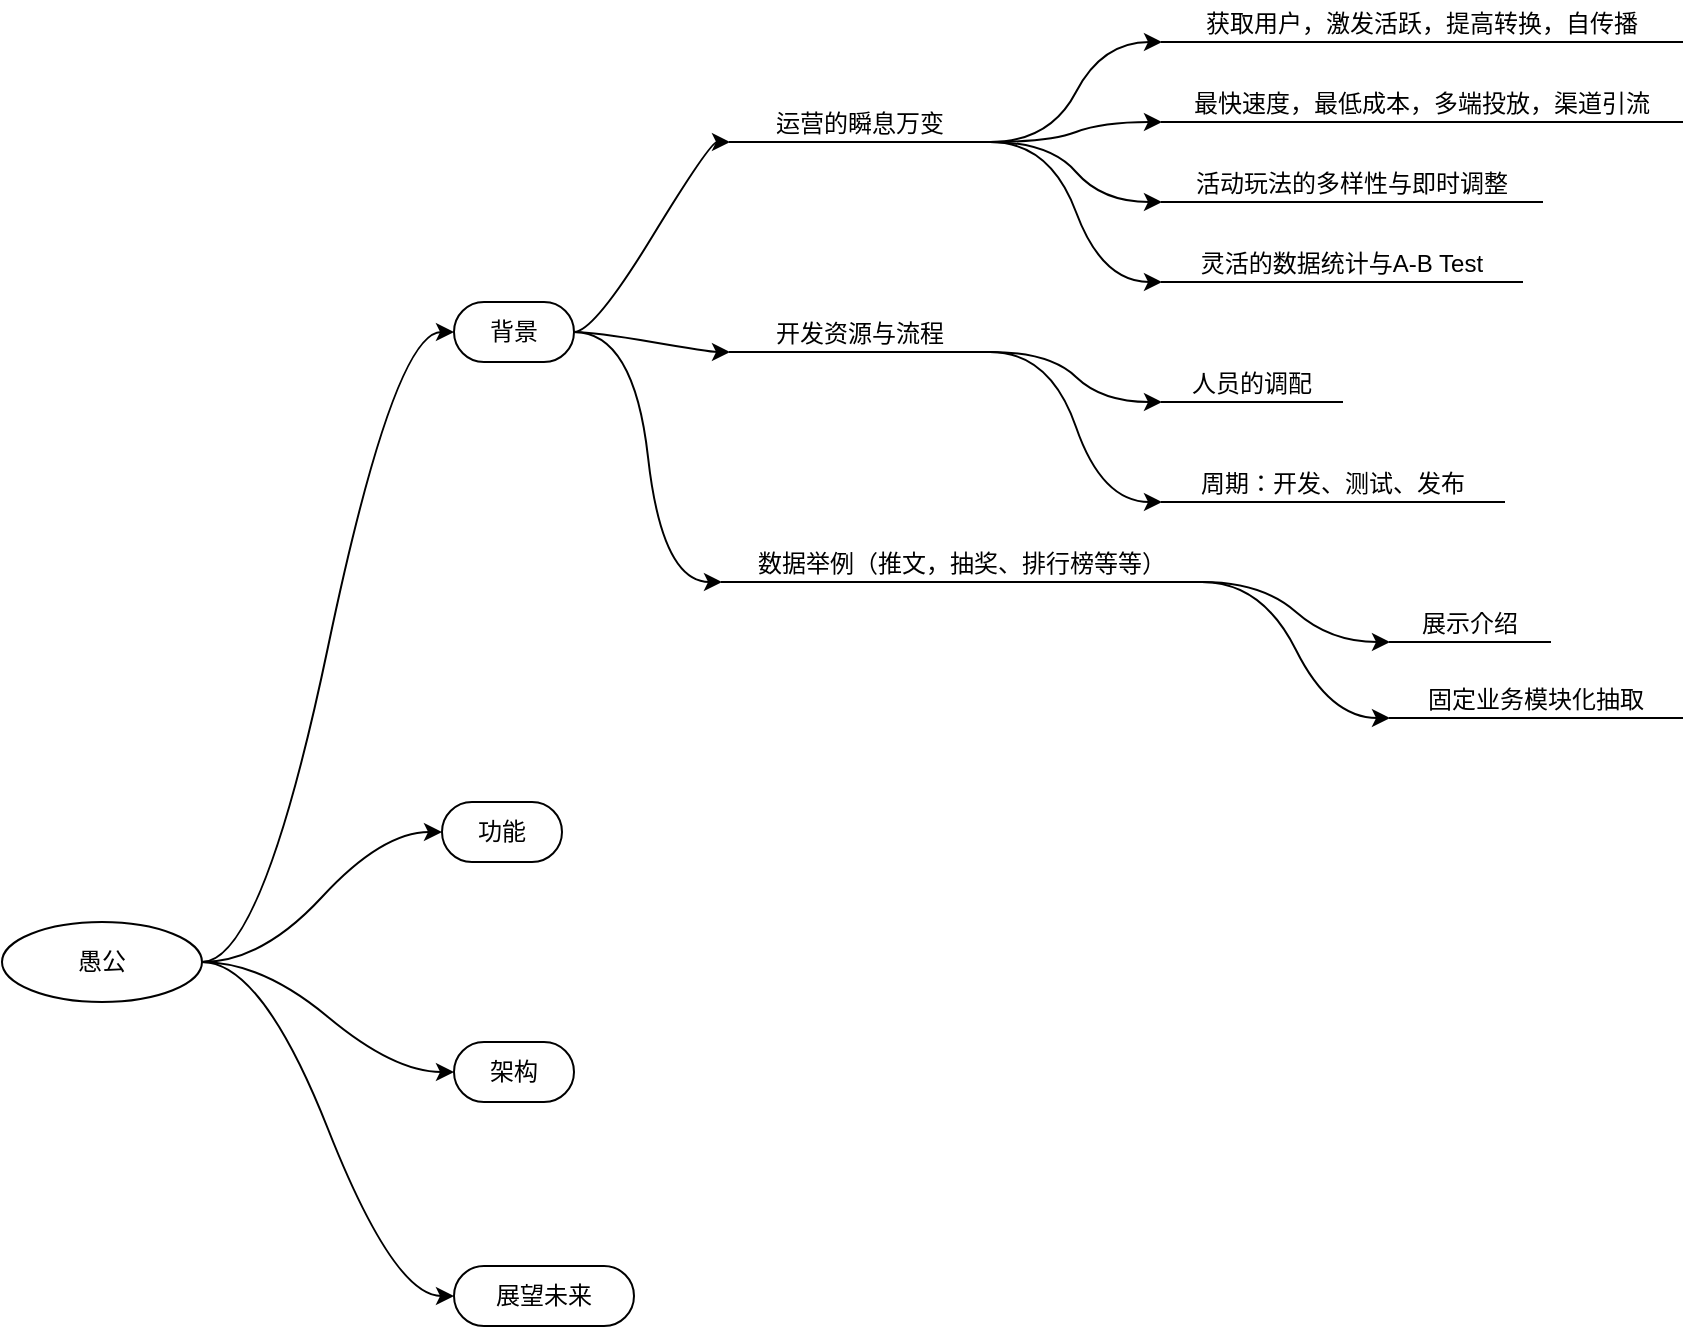 <mxfile>
    <diagram id="HzRQlymAxSv6G4LSCxwG" name="第 1 页">
        <mxGraphModel dx="1193" dy="966" grid="1" gridSize="10" guides="1" tooltips="1" connect="1" arrows="1" fold="1" page="1" pageScale="1" pageWidth="827" pageHeight="1169" math="0" shadow="0">
            <root>
                <mxCell id="0"/>
                <mxCell id="1" parent="0"/>
                <mxCell id="46" style="edgeStyle=entityRelationEdgeStyle;html=1;exitX=1;exitY=0.5;exitDx=0;exitDy=0;entryX=0;entryY=0.5;entryDx=0;entryDy=0;curved=1;" edge="1" parent="1" source="41" target="44">
                    <mxGeometry relative="1" as="geometry"/>
                </mxCell>
                <mxCell id="51" style="edgeStyle=entityRelationEdgeStyle;curved=1;html=1;exitX=1;exitY=0.5;exitDx=0;exitDy=0;entryX=0;entryY=0.5;entryDx=0;entryDy=0;" edge="1" parent="1" source="41" target="49">
                    <mxGeometry relative="1" as="geometry"/>
                </mxCell>
                <mxCell id="54" style="edgeStyle=entityRelationEdgeStyle;curved=1;html=1;exitX=1;exitY=0.5;exitDx=0;exitDy=0;entryX=0;entryY=0.5;entryDx=0;entryDy=0;" edge="1" parent="1" source="41" target="52">
                    <mxGeometry relative="1" as="geometry"/>
                </mxCell>
                <mxCell id="57" style="edgeStyle=entityRelationEdgeStyle;curved=1;html=1;exitX=1;exitY=0.5;exitDx=0;exitDy=0;entryX=0;entryY=0.5;entryDx=0;entryDy=0;" edge="1" parent="1" source="41" target="55">
                    <mxGeometry relative="1" as="geometry"/>
                </mxCell>
                <mxCell id="41" value="愚公" style="ellipse;whiteSpace=wrap;html=1;align=center;newEdgeStyle={&quot;edgeStyle&quot;:&quot;entityRelationEdgeStyle&quot;,&quot;startArrow&quot;:&quot;none&quot;,&quot;endArrow&quot;:&quot;none&quot;,&quot;segment&quot;:10,&quot;curved&quot;:1};treeFolding=1;treeMoving=1;" vertex="1" parent="1">
                    <mxGeometry y="470" width="100" height="40" as="geometry"/>
                </mxCell>
                <mxCell id="76" style="edgeStyle=entityRelationEdgeStyle;curved=1;html=1;exitX=1;exitY=0.5;exitDx=0;exitDy=0;entryX=0;entryY=1;entryDx=0;entryDy=0;" edge="1" parent="1" source="44" target="74">
                    <mxGeometry relative="1" as="geometry"/>
                </mxCell>
                <mxCell id="44" value="背景" style="whiteSpace=wrap;html=1;rounded=1;arcSize=50;align=center;verticalAlign=middle;strokeWidth=1;autosize=1;spacing=4;treeFolding=1;treeMoving=1;newEdgeStyle={&quot;edgeStyle&quot;:&quot;entityRelationEdgeStyle&quot;,&quot;startArrow&quot;:&quot;none&quot;,&quot;endArrow&quot;:&quot;none&quot;,&quot;segment&quot;:10,&quot;curved&quot;:1};" vertex="1" parent="1">
                    <mxGeometry x="226" y="160" width="60" height="30" as="geometry"/>
                </mxCell>
                <mxCell id="49" value="架构" style="whiteSpace=wrap;html=1;rounded=1;arcSize=50;align=center;verticalAlign=middle;strokeWidth=1;autosize=1;spacing=4;treeFolding=1;treeMoving=1;newEdgeStyle={&quot;edgeStyle&quot;:&quot;entityRelationEdgeStyle&quot;,&quot;startArrow&quot;:&quot;none&quot;,&quot;endArrow&quot;:&quot;none&quot;,&quot;segment&quot;:10,&quot;curved&quot;:1};" vertex="1" parent="1">
                    <mxGeometry x="226" y="530" width="60" height="30" as="geometry"/>
                </mxCell>
                <mxCell id="52" value="功能" style="whiteSpace=wrap;html=1;rounded=1;arcSize=50;align=center;verticalAlign=middle;strokeWidth=1;autosize=1;spacing=4;treeFolding=1;treeMoving=1;newEdgeStyle={&quot;edgeStyle&quot;:&quot;entityRelationEdgeStyle&quot;,&quot;startArrow&quot;:&quot;none&quot;,&quot;endArrow&quot;:&quot;none&quot;,&quot;segment&quot;:10,&quot;curved&quot;:1};" vertex="1" parent="1">
                    <mxGeometry x="220" y="410" width="60" height="30" as="geometry"/>
                </mxCell>
                <mxCell id="55" value="展望未来" style="whiteSpace=wrap;html=1;rounded=1;arcSize=50;align=center;verticalAlign=middle;strokeWidth=1;autosize=1;spacing=4;treeFolding=1;treeMoving=1;newEdgeStyle={&quot;edgeStyle&quot;:&quot;entityRelationEdgeStyle&quot;,&quot;startArrow&quot;:&quot;none&quot;,&quot;endArrow&quot;:&quot;none&quot;,&quot;segment&quot;:10,&quot;curved&quot;:1};" vertex="1" parent="1">
                    <mxGeometry x="226" y="642" width="90" height="30" as="geometry"/>
                </mxCell>
                <mxCell id="67" value="" style="edgeStyle=entityRelationEdgeStyle;curved=1;html=1;" edge="1" parent="1" source="58" target="66">
                    <mxGeometry relative="1" as="geometry"/>
                </mxCell>
                <mxCell id="69" value="" style="edgeStyle=entityRelationEdgeStyle;curved=1;html=1;" edge="1" parent="1" source="58" target="68">
                    <mxGeometry relative="1" as="geometry"/>
                </mxCell>
                <mxCell id="71" value="" style="edgeStyle=entityRelationEdgeStyle;curved=1;html=1;" edge="1" parent="1" source="58" target="70">
                    <mxGeometry relative="1" as="geometry"/>
                </mxCell>
                <mxCell id="73" value="" style="edgeStyle=entityRelationEdgeStyle;curved=1;html=1;" edge="1" parent="1" source="58" target="72">
                    <mxGeometry relative="1" as="geometry"/>
                </mxCell>
                <mxCell id="58" value="运营的瞬息万变" style="whiteSpace=wrap;html=1;shape=partialRectangle;top=0;left=0;bottom=1;right=0;points=[[0,1],[1,1]];fillColor=none;align=center;verticalAlign=bottom;routingCenterY=0.5;snapToPoint=1;recursiveResize=0;autosize=1;treeFolding=1;treeMoving=1;newEdgeStyle={&quot;edgeStyle&quot;:&quot;entityRelationEdgeStyle&quot;,&quot;startArrow&quot;:&quot;none&quot;,&quot;endArrow&quot;:&quot;none&quot;,&quot;segment&quot;:10,&quot;curved&quot;:1};" vertex="1" parent="1">
                    <mxGeometry x="364" y="60" width="130" height="20" as="geometry"/>
                </mxCell>
                <mxCell id="59" value="" style="edgeStyle=entityRelationEdgeStyle;startArrow=none;endArrow=classic;segment=10;curved=1;exitX=1;exitY=0.5;exitDx=0;exitDy=0;endFill=1;" edge="1" target="58" parent="1" source="44">
                    <mxGeometry relative="1" as="geometry">
                        <mxPoint x="330" y="258" as="sourcePoint"/>
                    </mxGeometry>
                </mxCell>
                <mxCell id="63" value="" style="edgeStyle=entityRelationEdgeStyle;curved=1;html=1;" edge="1" parent="1" source="60" target="62">
                    <mxGeometry relative="1" as="geometry"/>
                </mxCell>
                <mxCell id="65" value="" style="edgeStyle=entityRelationEdgeStyle;curved=1;html=1;" edge="1" parent="1" source="60" target="64">
                    <mxGeometry relative="1" as="geometry"/>
                </mxCell>
                <mxCell id="60" value="开发资源与流程" style="whiteSpace=wrap;html=1;shape=partialRectangle;top=0;left=0;bottom=1;right=0;points=[[0,1],[1,1]];fillColor=none;align=center;verticalAlign=bottom;routingCenterY=0.5;snapToPoint=1;recursiveResize=0;autosize=1;treeFolding=1;treeMoving=1;newEdgeStyle={&quot;edgeStyle&quot;:&quot;entityRelationEdgeStyle&quot;,&quot;startArrow&quot;:&quot;none&quot;,&quot;endArrow&quot;:&quot;none&quot;,&quot;segment&quot;:10,&quot;curved&quot;:1};" vertex="1" parent="1">
                    <mxGeometry x="364" y="165" width="130" height="20" as="geometry"/>
                </mxCell>
                <mxCell id="61" value="" style="edgeStyle=entityRelationEdgeStyle;startArrow=none;endArrow=classic;segment=10;curved=1;exitX=1;exitY=0.5;exitDx=0;exitDy=0;endFill=1;" edge="1" target="60" parent="1" source="44">
                    <mxGeometry relative="1" as="geometry">
                        <mxPoint x="310" y="260" as="sourcePoint"/>
                    </mxGeometry>
                </mxCell>
                <mxCell id="62" value="人员的调配" style="whiteSpace=wrap;html=1;shape=partialRectangle;top=0;left=0;bottom=1;right=0;points=[[0,1],[1,1]];fillColor=none;align=center;verticalAlign=bottom;routingCenterY=0.5;snapToPoint=1;recursiveResize=0;autosize=1;treeFolding=1;treeMoving=1;newEdgeStyle={&quot;edgeStyle&quot;:&quot;entityRelationEdgeStyle&quot;,&quot;startArrow&quot;:&quot;none&quot;,&quot;endArrow&quot;:&quot;none&quot;,&quot;segment&quot;:10,&quot;curved&quot;:1};" vertex="1" parent="1">
                    <mxGeometry x="580" y="190" width="90" height="20" as="geometry"/>
                </mxCell>
                <mxCell id="64" value="周期：开发、测试、发布" style="whiteSpace=wrap;html=1;shape=partialRectangle;top=0;left=0;bottom=1;right=0;points=[[0,1],[1,1]];fillColor=none;align=center;verticalAlign=bottom;routingCenterY=0.5;snapToPoint=1;recursiveResize=0;autosize=1;treeFolding=1;treeMoving=1;newEdgeStyle={&quot;edgeStyle&quot;:&quot;entityRelationEdgeStyle&quot;,&quot;startArrow&quot;:&quot;none&quot;,&quot;endArrow&quot;:&quot;none&quot;,&quot;segment&quot;:10,&quot;curved&quot;:1};" vertex="1" parent="1">
                    <mxGeometry x="580" y="240" width="171" height="20" as="geometry"/>
                </mxCell>
                <mxCell id="66" value="获取用户，激发活跃，提高转换，自传播" style="whiteSpace=wrap;html=1;shape=partialRectangle;top=0;left=0;bottom=1;right=0;points=[[0,1],[1,1]];fillColor=none;align=center;verticalAlign=bottom;routingCenterY=0.5;snapToPoint=1;recursiveResize=0;autosize=1;treeFolding=1;treeMoving=1;newEdgeStyle={&quot;edgeStyle&quot;:&quot;entityRelationEdgeStyle&quot;,&quot;startArrow&quot;:&quot;none&quot;,&quot;endArrow&quot;:&quot;none&quot;,&quot;segment&quot;:10,&quot;curved&quot;:1};" vertex="1" parent="1">
                    <mxGeometry x="580" y="10" width="260" height="20" as="geometry"/>
                </mxCell>
                <mxCell id="68" value="最快速度，最低成本，多端投放，渠道引流" style="whiteSpace=wrap;html=1;shape=partialRectangle;top=0;left=0;bottom=1;right=0;points=[[0,1],[1,1]];fillColor=none;align=center;verticalAlign=bottom;routingCenterY=0.5;snapToPoint=1;recursiveResize=0;autosize=1;treeFolding=1;treeMoving=1;newEdgeStyle={&quot;edgeStyle&quot;:&quot;entityRelationEdgeStyle&quot;,&quot;startArrow&quot;:&quot;none&quot;,&quot;endArrow&quot;:&quot;none&quot;,&quot;segment&quot;:10,&quot;curved&quot;:1};" vertex="1" parent="1">
                    <mxGeometry x="580" y="50" width="260" height="20" as="geometry"/>
                </mxCell>
                <mxCell id="70" value="活动玩法的多样性与即时调整" style="whiteSpace=wrap;html=1;shape=partialRectangle;top=0;left=0;bottom=1;right=0;points=[[0,1],[1,1]];fillColor=none;align=center;verticalAlign=bottom;routingCenterY=0.5;snapToPoint=1;recursiveResize=0;autosize=1;treeFolding=1;treeMoving=1;newEdgeStyle={&quot;edgeStyle&quot;:&quot;entityRelationEdgeStyle&quot;,&quot;startArrow&quot;:&quot;none&quot;,&quot;endArrow&quot;:&quot;none&quot;,&quot;segment&quot;:10,&quot;curved&quot;:1};" vertex="1" parent="1">
                    <mxGeometry x="580" y="90" width="190" height="20" as="geometry"/>
                </mxCell>
                <mxCell id="72" value="灵活的数据统计与A-B Test" style="whiteSpace=wrap;html=1;shape=partialRectangle;top=0;left=0;bottom=1;right=0;points=[[0,1],[1,1]];fillColor=none;align=center;verticalAlign=bottom;routingCenterY=0.5;snapToPoint=1;recursiveResize=0;autosize=1;treeFolding=1;treeMoving=1;newEdgeStyle={&quot;edgeStyle&quot;:&quot;entityRelationEdgeStyle&quot;,&quot;startArrow&quot;:&quot;none&quot;,&quot;endArrow&quot;:&quot;none&quot;,&quot;segment&quot;:10,&quot;curved&quot;:1};" vertex="1" parent="1">
                    <mxGeometry x="580" y="130" width="180" height="20" as="geometry"/>
                </mxCell>
                <mxCell id="78" value="" style="edgeStyle=entityRelationEdgeStyle;curved=1;html=1;endArrow=classic;endFill=1;" edge="1" parent="1" source="74" target="77">
                    <mxGeometry relative="1" as="geometry"/>
                </mxCell>
                <mxCell id="80" value="" style="edgeStyle=entityRelationEdgeStyle;curved=1;html=1;endArrow=classic;endFill=1;" edge="1" parent="1" source="74" target="79">
                    <mxGeometry relative="1" as="geometry"/>
                </mxCell>
                <mxCell id="74" value="数据举例（推文，抽奖、排行榜等等）" style="whiteSpace=wrap;html=1;shape=partialRectangle;top=0;left=0;bottom=1;right=0;points=[[0,1],[1,1]];fillColor=none;align=center;verticalAlign=bottom;routingCenterY=0.5;snapToPoint=1;recursiveResize=0;autosize=1;treeFolding=1;treeMoving=1;newEdgeStyle={&quot;edgeStyle&quot;:&quot;entityRelationEdgeStyle&quot;,&quot;startArrow&quot;:&quot;none&quot;,&quot;endArrow&quot;:&quot;none&quot;,&quot;segment&quot;:10,&quot;curved&quot;:1};" vertex="1" parent="1">
                    <mxGeometry x="360" y="280" width="240" height="20" as="geometry"/>
                </mxCell>
                <mxCell id="77" value="展示介绍" style="whiteSpace=wrap;html=1;shape=partialRectangle;top=0;left=0;bottom=1;right=0;points=[[0,1],[1,1]];fillColor=none;align=center;verticalAlign=bottom;routingCenterY=0.5;snapToPoint=1;recursiveResize=0;autosize=1;treeFolding=1;treeMoving=1;newEdgeStyle={&quot;edgeStyle&quot;:&quot;entityRelationEdgeStyle&quot;,&quot;startArrow&quot;:&quot;none&quot;,&quot;endArrow&quot;:&quot;none&quot;,&quot;segment&quot;:10,&quot;curved&quot;:1};" vertex="1" parent="1">
                    <mxGeometry x="694" y="310" width="80" height="20" as="geometry"/>
                </mxCell>
                <mxCell id="79" value="固定业务模块化抽取" style="whiteSpace=wrap;html=1;shape=partialRectangle;top=0;left=0;bottom=1;right=0;points=[[0,1],[1,1]];fillColor=none;align=center;verticalAlign=bottom;routingCenterY=0.5;snapToPoint=1;recursiveResize=0;autosize=1;treeFolding=1;treeMoving=1;newEdgeStyle={&quot;edgeStyle&quot;:&quot;entityRelationEdgeStyle&quot;,&quot;startArrow&quot;:&quot;none&quot;,&quot;endArrow&quot;:&quot;none&quot;,&quot;segment&quot;:10,&quot;curved&quot;:1};" vertex="1" parent="1">
                    <mxGeometry x="694" y="348" width="146" height="20" as="geometry"/>
                </mxCell>
            </root>
        </mxGraphModel>
    </diagram>
</mxfile>